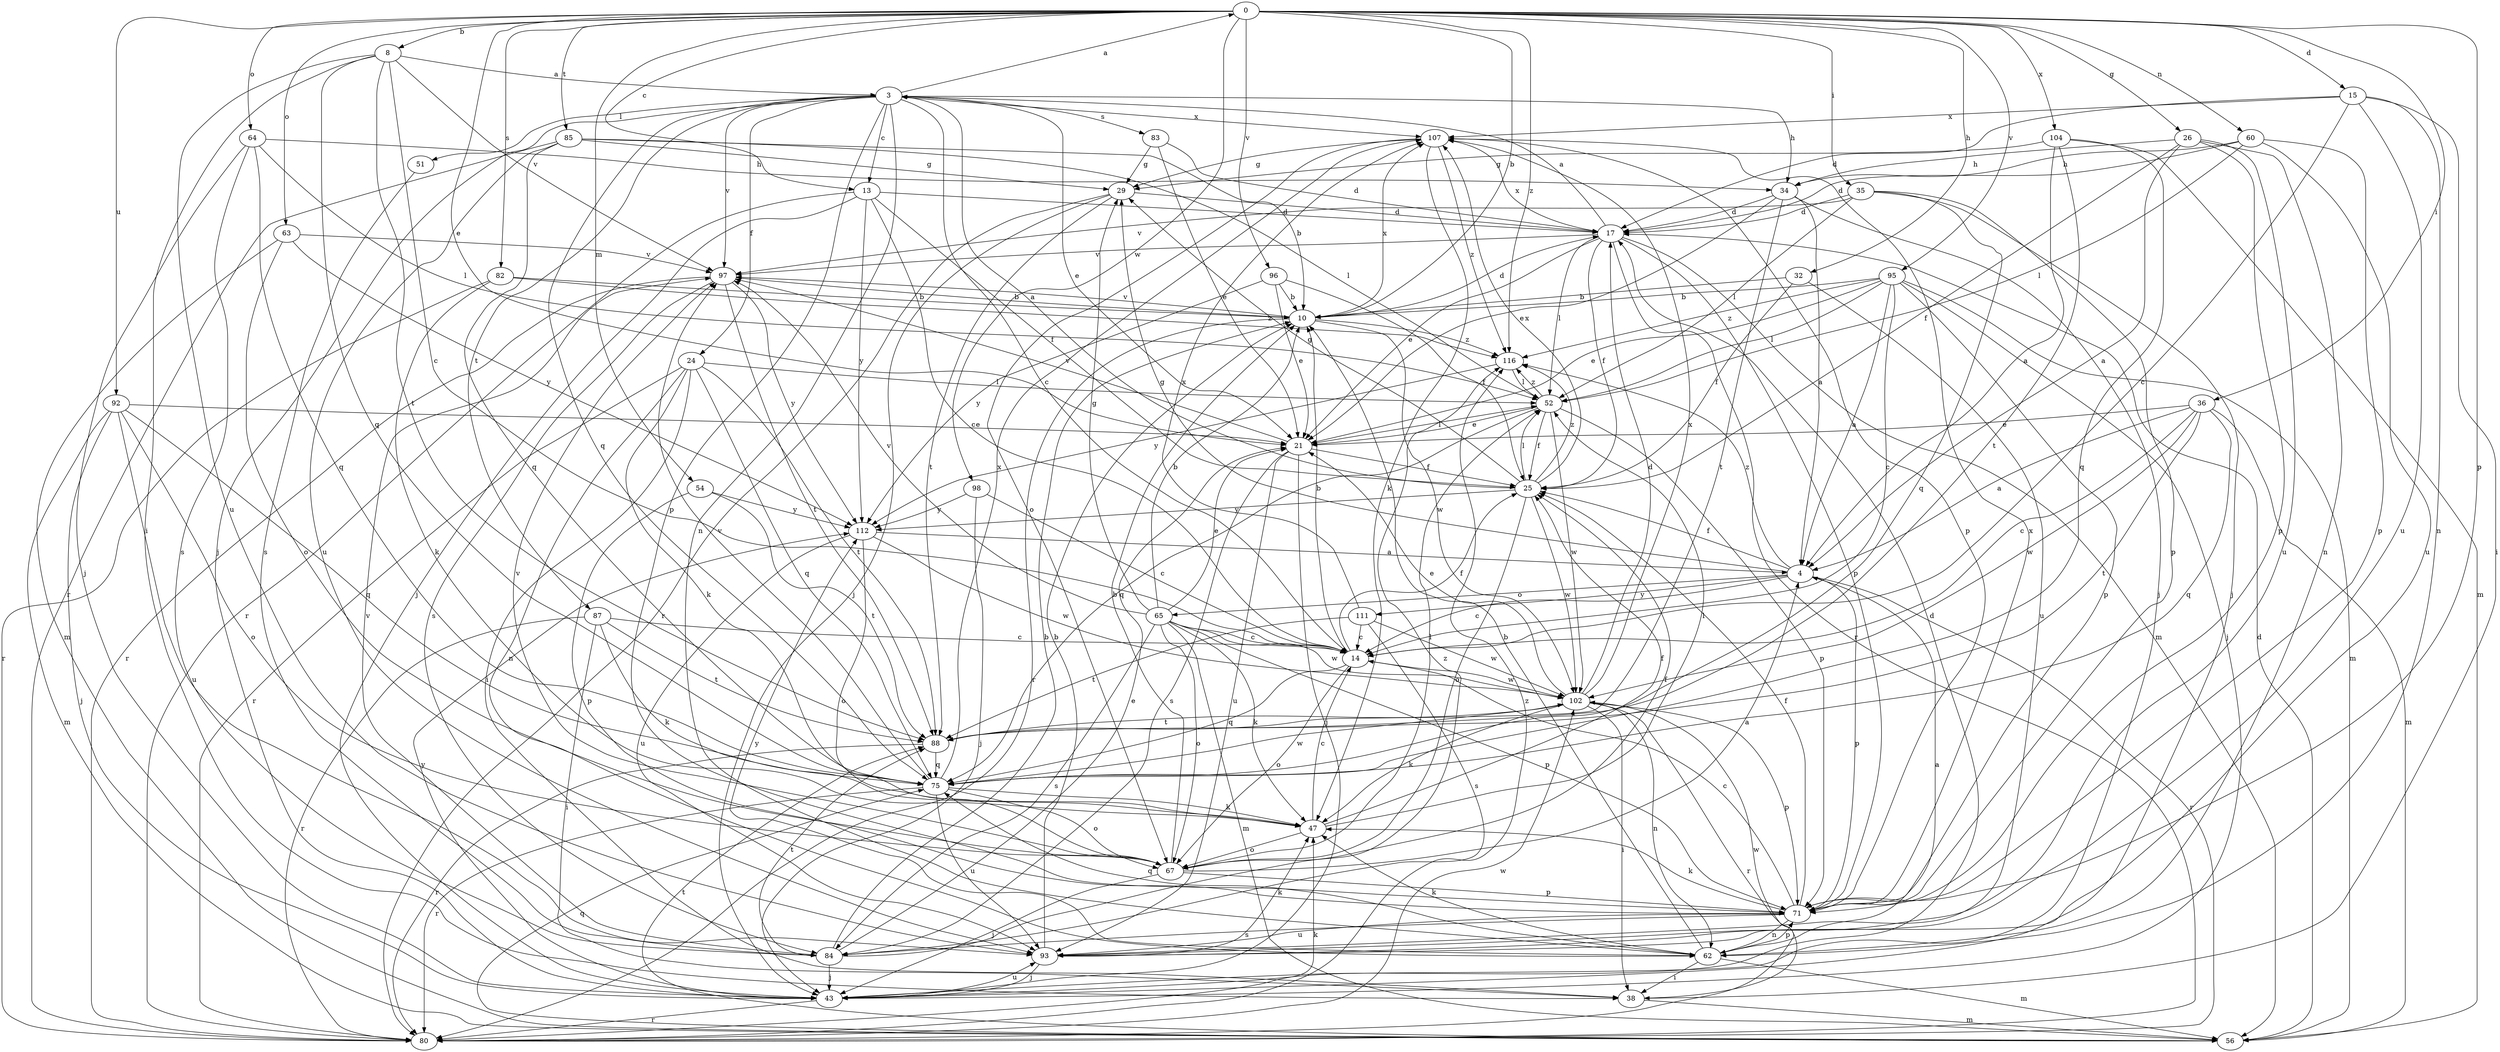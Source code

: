strict digraph  {
0;
3;
4;
8;
10;
13;
14;
15;
17;
21;
24;
25;
26;
29;
32;
34;
35;
36;
38;
43;
47;
51;
52;
54;
56;
60;
62;
63;
64;
65;
67;
71;
75;
80;
82;
83;
84;
85;
87;
88;
92;
93;
95;
96;
97;
98;
102;
104;
107;
111;
112;
116;
0 -> 8  [label=b];
0 -> 10  [label=b];
0 -> 13  [label=c];
0 -> 15  [label=d];
0 -> 21  [label=e];
0 -> 26  [label=g];
0 -> 32  [label=h];
0 -> 35  [label=i];
0 -> 36  [label=i];
0 -> 54  [label=m];
0 -> 60  [label=n];
0 -> 63  [label=o];
0 -> 64  [label=o];
0 -> 71  [label=p];
0 -> 82  [label=s];
0 -> 85  [label=t];
0 -> 92  [label=u];
0 -> 95  [label=v];
0 -> 96  [label=v];
0 -> 98  [label=w];
0 -> 104  [label=x];
0 -> 116  [label=z];
3 -> 0  [label=a];
3 -> 13  [label=c];
3 -> 14  [label=c];
3 -> 21  [label=e];
3 -> 24  [label=f];
3 -> 34  [label=h];
3 -> 43  [label=j];
3 -> 51  [label=l];
3 -> 62  [label=n];
3 -> 71  [label=p];
3 -> 75  [label=q];
3 -> 83  [label=s];
3 -> 87  [label=t];
3 -> 97  [label=v];
3 -> 107  [label=x];
4 -> 14  [label=c];
4 -> 25  [label=f];
4 -> 29  [label=g];
4 -> 65  [label=o];
4 -> 71  [label=p];
4 -> 80  [label=r];
4 -> 111  [label=y];
4 -> 116  [label=z];
8 -> 3  [label=a];
8 -> 14  [label=c];
8 -> 38  [label=i];
8 -> 75  [label=q];
8 -> 88  [label=t];
8 -> 93  [label=u];
8 -> 97  [label=v];
10 -> 17  [label=d];
10 -> 80  [label=r];
10 -> 97  [label=v];
10 -> 102  [label=w];
10 -> 107  [label=x];
10 -> 116  [label=z];
13 -> 14  [label=c];
13 -> 17  [label=d];
13 -> 25  [label=f];
13 -> 43  [label=j];
13 -> 80  [label=r];
13 -> 112  [label=y];
14 -> 10  [label=b];
14 -> 25  [label=f];
14 -> 67  [label=o];
14 -> 75  [label=q];
14 -> 102  [label=w];
15 -> 14  [label=c];
15 -> 17  [label=d];
15 -> 38  [label=i];
15 -> 62  [label=n];
15 -> 93  [label=u];
15 -> 107  [label=x];
17 -> 3  [label=a];
17 -> 21  [label=e];
17 -> 25  [label=f];
17 -> 52  [label=l];
17 -> 56  [label=m];
17 -> 71  [label=p];
17 -> 80  [label=r];
17 -> 97  [label=v];
17 -> 107  [label=x];
21 -> 25  [label=f];
21 -> 43  [label=j];
21 -> 52  [label=l];
21 -> 84  [label=s];
21 -> 93  [label=u];
21 -> 97  [label=v];
24 -> 38  [label=i];
24 -> 47  [label=k];
24 -> 52  [label=l];
24 -> 62  [label=n];
24 -> 75  [label=q];
24 -> 80  [label=r];
24 -> 88  [label=t];
25 -> 3  [label=a];
25 -> 29  [label=g];
25 -> 52  [label=l];
25 -> 67  [label=o];
25 -> 102  [label=w];
25 -> 107  [label=x];
25 -> 112  [label=y];
25 -> 116  [label=z];
26 -> 4  [label=a];
26 -> 25  [label=f];
26 -> 34  [label=h];
26 -> 62  [label=n];
26 -> 71  [label=p];
26 -> 93  [label=u];
29 -> 17  [label=d];
29 -> 43  [label=j];
29 -> 80  [label=r];
29 -> 88  [label=t];
32 -> 10  [label=b];
32 -> 25  [label=f];
32 -> 93  [label=u];
34 -> 4  [label=a];
34 -> 17  [label=d];
34 -> 21  [label=e];
34 -> 43  [label=j];
34 -> 88  [label=t];
35 -> 17  [label=d];
35 -> 43  [label=j];
35 -> 52  [label=l];
35 -> 71  [label=p];
35 -> 75  [label=q];
35 -> 97  [label=v];
36 -> 4  [label=a];
36 -> 14  [label=c];
36 -> 21  [label=e];
36 -> 56  [label=m];
36 -> 75  [label=q];
36 -> 88  [label=t];
36 -> 102  [label=w];
38 -> 56  [label=m];
38 -> 102  [label=w];
43 -> 17  [label=d];
43 -> 80  [label=r];
43 -> 93  [label=u];
43 -> 112  [label=y];
47 -> 14  [label=c];
47 -> 25  [label=f];
47 -> 52  [label=l];
47 -> 67  [label=o];
51 -> 84  [label=s];
52 -> 21  [label=e];
52 -> 25  [label=f];
52 -> 71  [label=p];
52 -> 75  [label=q];
52 -> 102  [label=w];
52 -> 116  [label=z];
54 -> 71  [label=p];
54 -> 88  [label=t];
54 -> 112  [label=y];
56 -> 17  [label=d];
56 -> 75  [label=q];
56 -> 88  [label=t];
60 -> 17  [label=d];
60 -> 34  [label=h];
60 -> 52  [label=l];
60 -> 71  [label=p];
60 -> 93  [label=u];
62 -> 4  [label=a];
62 -> 10  [label=b];
62 -> 38  [label=i];
62 -> 47  [label=k];
62 -> 56  [label=m];
62 -> 71  [label=p];
62 -> 75  [label=q];
62 -> 112  [label=y];
63 -> 56  [label=m];
63 -> 67  [label=o];
63 -> 97  [label=v];
63 -> 112  [label=y];
64 -> 34  [label=h];
64 -> 43  [label=j];
64 -> 52  [label=l];
64 -> 75  [label=q];
64 -> 84  [label=s];
65 -> 10  [label=b];
65 -> 14  [label=c];
65 -> 21  [label=e];
65 -> 29  [label=g];
65 -> 47  [label=k];
65 -> 56  [label=m];
65 -> 67  [label=o];
65 -> 71  [label=p];
65 -> 84  [label=s];
65 -> 97  [label=v];
65 -> 102  [label=w];
67 -> 4  [label=a];
67 -> 10  [label=b];
67 -> 25  [label=f];
67 -> 43  [label=j];
67 -> 52  [label=l];
67 -> 71  [label=p];
67 -> 97  [label=v];
71 -> 14  [label=c];
71 -> 25  [label=f];
71 -> 47  [label=k];
71 -> 62  [label=n];
71 -> 84  [label=s];
71 -> 93  [label=u];
71 -> 107  [label=x];
75 -> 47  [label=k];
75 -> 67  [label=o];
75 -> 80  [label=r];
75 -> 93  [label=u];
75 -> 97  [label=v];
75 -> 102  [label=w];
75 -> 107  [label=x];
80 -> 47  [label=k];
80 -> 102  [label=w];
80 -> 116  [label=z];
82 -> 10  [label=b];
82 -> 47  [label=k];
82 -> 80  [label=r];
82 -> 116  [label=z];
83 -> 17  [label=d];
83 -> 21  [label=e];
83 -> 29  [label=g];
84 -> 10  [label=b];
84 -> 21  [label=e];
84 -> 43  [label=j];
84 -> 88  [label=t];
84 -> 97  [label=v];
84 -> 116  [label=z];
85 -> 10  [label=b];
85 -> 29  [label=g];
85 -> 52  [label=l];
85 -> 75  [label=q];
85 -> 80  [label=r];
85 -> 93  [label=u];
87 -> 14  [label=c];
87 -> 38  [label=i];
87 -> 47  [label=k];
87 -> 80  [label=r];
87 -> 88  [label=t];
88 -> 75  [label=q];
88 -> 80  [label=r];
92 -> 21  [label=e];
92 -> 43  [label=j];
92 -> 56  [label=m];
92 -> 67  [label=o];
92 -> 75  [label=q];
92 -> 93  [label=u];
93 -> 10  [label=b];
93 -> 43  [label=j];
93 -> 47  [label=k];
95 -> 4  [label=a];
95 -> 10  [label=b];
95 -> 14  [label=c];
95 -> 21  [label=e];
95 -> 43  [label=j];
95 -> 52  [label=l];
95 -> 56  [label=m];
95 -> 71  [label=p];
95 -> 116  [label=z];
96 -> 10  [label=b];
96 -> 21  [label=e];
96 -> 25  [label=f];
96 -> 112  [label=y];
97 -> 10  [label=b];
97 -> 80  [label=r];
97 -> 84  [label=s];
97 -> 88  [label=t];
97 -> 112  [label=y];
98 -> 14  [label=c];
98 -> 43  [label=j];
98 -> 112  [label=y];
102 -> 17  [label=d];
102 -> 21  [label=e];
102 -> 38  [label=i];
102 -> 47  [label=k];
102 -> 62  [label=n];
102 -> 71  [label=p];
102 -> 80  [label=r];
102 -> 88  [label=t];
102 -> 107  [label=x];
104 -> 4  [label=a];
104 -> 29  [label=g];
104 -> 56  [label=m];
104 -> 75  [label=q];
104 -> 88  [label=t];
107 -> 29  [label=g];
107 -> 47  [label=k];
107 -> 67  [label=o];
107 -> 71  [label=p];
107 -> 116  [label=z];
111 -> 14  [label=c];
111 -> 84  [label=s];
111 -> 88  [label=t];
111 -> 102  [label=w];
111 -> 107  [label=x];
112 -> 4  [label=a];
112 -> 67  [label=o];
112 -> 93  [label=u];
112 -> 102  [label=w];
116 -> 52  [label=l];
116 -> 112  [label=y];
}
